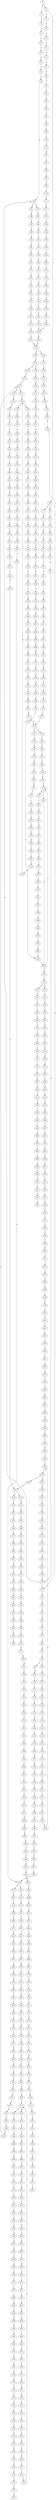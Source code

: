 strict digraph  {
	S0 -> S1 [ label = T ];
	S0 -> S2 [ label = C ];
	S1 -> S3 [ label = T ];
	S2 -> S4 [ label = T ];
	S2 -> S5 [ label = A ];
	S3 -> S6 [ label = C ];
	S4 -> S7 [ label = T ];
	S4 -> S8 [ label = C ];
	S5 -> S9 [ label = G ];
	S6 -> S10 [ label = G ];
	S7 -> S11 [ label = A ];
	S8 -> S12 [ label = C ];
	S9 -> S13 [ label = G ];
	S10 -> S14 [ label = A ];
	S11 -> S15 [ label = T ];
	S12 -> S16 [ label = T ];
	S13 -> S17 [ label = T ];
	S14 -> S18 [ label = A ];
	S15 -> S19 [ label = G ];
	S16 -> S20 [ label = C ];
	S17 -> S21 [ label = G ];
	S18 -> S22 [ label = G ];
	S19 -> S23 [ label = C ];
	S20 -> S24 [ label = G ];
	S21 -> S25 [ label = C ];
	S22 -> S26 [ label = A ];
	S23 -> S27 [ label = C ];
	S24 -> S28 [ label = A ];
	S25 -> S29 [ label = G ];
	S26 -> S30 [ label = G ];
	S27 -> S31 [ label = T ];
	S28 -> S32 [ label = A ];
	S29 -> S33 [ label = T ];
	S30 -> S34 [ label = T ];
	S30 -> S35 [ label = C ];
	S31 -> S36 [ label = T ];
	S32 -> S37 [ label = G ];
	S33 -> S38 [ label = C ];
	S34 -> S39 [ label = A ];
	S35 -> S40 [ label = A ];
	S36 -> S41 [ label = G ];
	S37 -> S42 [ label = A ];
	S38 -> S43 [ label = A ];
	S39 -> S44 [ label = A ];
	S40 -> S45 [ label = G ];
	S41 -> S46 [ label = C ];
	S42 -> S47 [ label = A ];
	S42 -> S30 [ label = G ];
	S43 -> S48 [ label = A ];
	S44 -> S49 [ label = G ];
	S45 -> S50 [ label = G ];
	S46 -> S51 [ label = T ];
	S47 -> S52 [ label = G ];
	S48 -> S53 [ label = C ];
	S49 -> S54 [ label = T ];
	S50 -> S55 [ label = T ];
	S51 -> S56 [ label = T ];
	S52 -> S57 [ label = T ];
	S53 -> S58 [ label = T ];
	S54 -> S59 [ label = C ];
	S55 -> S60 [ label = C ];
	S56 -> S61 [ label = T ];
	S57 -> S62 [ label = G ];
	S58 -> S63 [ label = A ];
	S59 -> S64 [ label = C ];
	S60 -> S65 [ label = G ];
	S61 -> S66 [ label = G ];
	S62 -> S67 [ label = G ];
	S63 -> S68 [ label = C ];
	S64 -> S69 [ label = C ];
	S65 -> S70 [ label = C ];
	S66 -> S71 [ label = T ];
	S67 -> S72 [ label = T ];
	S68 -> S73 [ label = A ];
	S69 -> S74 [ label = A ];
	S70 -> S75 [ label = A ];
	S71 -> S76 [ label = A ];
	S72 -> S77 [ label = A ];
	S73 -> S78 [ label = A ];
	S74 -> S79 [ label = C ];
	S75 -> S80 [ label = G ];
	S76 -> S81 [ label = A ];
	S77 -> S82 [ label = C ];
	S78 -> S83 [ label = C ];
	S79 -> S84 [ label = A ];
	S80 -> S85 [ label = C ];
	S81 -> S86 [ label = A ];
	S82 -> S87 [ label = A ];
	S83 -> S88 [ label = T ];
	S84 -> S89 [ label = A ];
	S85 -> S90 [ label = A ];
	S86 -> S91 [ label = A ];
	S87 -> S92 [ label = T ];
	S88 -> S93 [ label = C ];
	S89 -> S94 [ label = G ];
	S90 -> S95 [ label = G ];
	S91 -> S96 [ label = G ];
	S92 -> S97 [ label = T ];
	S92 -> S98 [ label = C ];
	S93 -> S99 [ label = G ];
	S94 -> S100 [ label = A ];
	S95 -> S101 [ label = A ];
	S96 -> S102 [ label = C ];
	S97 -> S103 [ label = A ];
	S98 -> S104 [ label = A ];
	S99 -> S105 [ label = A ];
	S100 -> S106 [ label = G ];
	S101 -> S107 [ label = G ];
	S102 -> S108 [ label = G ];
	S103 -> S109 [ label = T ];
	S104 -> S110 [ label = T ];
	S105 -> S111 [ label = G ];
	S106 -> S112 [ label = G ];
	S107 -> S113 [ label = G ];
	S108 -> S114 [ label = C ];
	S109 -> S115 [ label = C ];
	S110 -> S116 [ label = C ];
	S111 -> S117 [ label = C ];
	S112 -> S118 [ label = A ];
	S113 -> S119 [ label = A ];
	S114 -> S120 [ label = T ];
	S115 -> S121 [ label = A ];
	S116 -> S122 [ label = A ];
	S117 -> S123 [ label = G ];
	S118 -> S124 [ label = G ];
	S119 -> S125 [ label = G ];
	S120 -> S126 [ label = A ];
	S121 -> S127 [ label = G ];
	S122 -> S128 [ label = G ];
	S123 -> S129 [ label = G ];
	S124 -> S130 [ label = G ];
	S125 -> S130 [ label = G ];
	S126 -> S131 [ label = C ];
	S127 -> S132 [ label = T ];
	S128 -> S133 [ label = G ];
	S129 -> S134 [ label = C ];
	S130 -> S135 [ label = A ];
	S130 -> S136 [ label = T ];
	S131 -> S137 [ label = T ];
	S132 -> S138 [ label = G ];
	S133 -> S139 [ label = G ];
	S134 -> S140 [ label = A ];
	S135 -> S141 [ label = A ];
	S136 -> S142 [ label = C ];
	S137 -> S143 [ label = T ];
	S138 -> S144 [ label = G ];
	S139 -> S145 [ label = G ];
	S140 -> S146 [ label = A ];
	S141 -> S147 [ label = G ];
	S141 -> S148 [ label = T ];
	S142 -> S149 [ label = G ];
	S143 -> S150 [ label = C ];
	S143 -> S151 [ label = A ];
	S144 -> S152 [ label = A ];
	S145 -> S153 [ label = A ];
	S146 -> S154 [ label = C ];
	S147 -> S155 [ label = T ];
	S148 -> S156 [ label = T ];
	S149 -> S157 [ label = T ];
	S150 -> S158 [ label = T ];
	S151 -> S159 [ label = G ];
	S152 -> S160 [ label = A ];
	S153 -> S161 [ label = A ];
	S154 -> S162 [ label = G ];
	S155 -> S163 [ label = G ];
	S156 -> S164 [ label = G ];
	S157 -> S165 [ label = C ];
	S158 -> S166 [ label = C ];
	S159 -> S167 [ label = A ];
	S160 -> S168 [ label = A ];
	S161 -> S169 [ label = A ];
	S162 -> S170 [ label = C ];
	S163 -> S171 [ label = G ];
	S163 -> S172 [ label = A ];
	S164 -> S173 [ label = G ];
	S165 -> S174 [ label = G ];
	S166 -> S175 [ label = C ];
	S167 -> S176 [ label = C ];
	S168 -> S177 [ label = A ];
	S169 -> S178 [ label = G ];
	S170 -> S179 [ label = C ];
	S171 -> S180 [ label = A ];
	S172 -> S181 [ label = A ];
	S173 -> S182 [ label = A ];
	S174 -> S183 [ label = A ];
	S175 -> S184 [ label = T ];
	S176 -> S185 [ label = A ];
	S177 -> S186 [ label = A ];
	S178 -> S187 [ label = A ];
	S179 -> S188 [ label = A ];
	S180 -> S189 [ label = G ];
	S180 -> S190 [ label = C ];
	S181 -> S191 [ label = G ];
	S182 -> S192 [ label = G ];
	S183 -> S193 [ label = A ];
	S184 -> S194 [ label = C ];
	S185 -> S195 [ label = T ];
	S186 -> S196 [ label = G ];
	S187 -> S197 [ label = G ];
	S188 -> S198 [ label = A ];
	S189 -> S199 [ label = G ];
	S190 -> S200 [ label = G ];
	S191 -> S201 [ label = G ];
	S192 -> S202 [ label = G ];
	S193 -> S203 [ label = G ];
	S194 -> S204 [ label = C ];
	S195 -> S205 [ label = C ];
	S196 -> S206 [ label = T ];
	S197 -> S207 [ label = C ];
	S198 -> S208 [ label = G ];
	S199 -> S209 [ label = G ];
	S200 -> S210 [ label = A ];
	S201 -> S211 [ label = G ];
	S202 -> S212 [ label = G ];
	S203 -> S213 [ label = A ];
	S204 -> S214 [ label = T ];
	S205 -> S215 [ label = G ];
	S206 -> S216 [ label = C ];
	S207 -> S217 [ label = G ];
	S208 -> S218 [ label = A ];
	S209 -> S219 [ label = C ];
	S210 -> S220 [ label = A ];
	S211 -> S221 [ label = C ];
	S212 -> S222 [ label = A ];
	S213 -> S47 [ label = A ];
	S214 -> S223 [ label = C ];
	S214 -> S224 [ label = A ];
	S215 -> S225 [ label = T ];
	S216 -> S226 [ label = T ];
	S217 -> S227 [ label = T ];
	S218 -> S228 [ label = G ];
	S219 -> S229 [ label = G ];
	S220 -> S230 [ label = G ];
	S221 -> S231 [ label = C ];
	S222 -> S232 [ label = G ];
	S223 -> S233 [ label = C ];
	S224 -> S234 [ label = C ];
	S225 -> S235 [ label = C ];
	S226 -> S236 [ label = A ];
	S227 -> S237 [ label = C ];
	S228 -> S238 [ label = G ];
	S229 -> S239 [ label = T ];
	S230 -> S240 [ label = G ];
	S231 -> S241 [ label = T ];
	S232 -> S242 [ label = T ];
	S233 -> S243 [ label = G ];
	S233 -> S214 [ label = T ];
	S234 -> S244 [ label = C ];
	S235 -> S245 [ label = G ];
	S236 -> S246 [ label = C ];
	S237 -> S247 [ label = C ];
	S238 -> S118 [ label = A ];
	S239 -> S248 [ label = G ];
	S240 -> S249 [ label = T ];
	S241 -> S250 [ label = G ];
	S242 -> S251 [ label = G ];
	S243 -> S252 [ label = C ];
	S244 -> S253 [ label = C ];
	S245 -> S254 [ label = C ];
	S246 -> S255 [ label = G ];
	S247 -> S256 [ label = G ];
	S248 -> S257 [ label = T ];
	S249 -> S258 [ label = A ];
	S250 -> S259 [ label = T ];
	S251 -> S260 [ label = C ];
	S252 -> S261 [ label = G ];
	S252 -> S262 [ label = A ];
	S253 -> S263 [ label = C ];
	S254 -> S264 [ label = G ];
	S255 -> S265 [ label = T ];
	S256 -> S266 [ label = G ];
	S257 -> S267 [ label = A ];
	S258 -> S268 [ label = G ];
	S259 -> S269 [ label = A ];
	S260 -> S270 [ label = A ];
	S261 -> S271 [ label = G ];
	S262 -> S272 [ label = G ];
	S263 -> S273 [ label = T ];
	S264 -> S274 [ label = A ];
	S265 -> S275 [ label = T ];
	S266 -> S276 [ label = T ];
	S267 -> S277 [ label = G ];
	S268 -> S278 [ label = A ];
	S269 -> S279 [ label = G ];
	S270 -> S280 [ label = G ];
	S271 -> S281 [ label = T ];
	S272 -> S282 [ label = C ];
	S273 -> S283 [ label = T ];
	S274 -> S284 [ label = A ];
	S275 -> S285 [ label = C ];
	S276 -> S286 [ label = C ];
	S277 -> S287 [ label = G ];
	S278 -> S288 [ label = A ];
	S279 -> S289 [ label = A ];
	S280 -> S290 [ label = A ];
	S281 -> S291 [ label = C ];
	S282 -> S292 [ label = C ];
	S283 -> S293 [ label = C ];
	S284 -> S294 [ label = G ];
	S285 -> S295 [ label = G ];
	S286 -> S296 [ label = C ];
	S286 -> S297 [ label = G ];
	S287 -> S298 [ label = A ];
	S288 -> S299 [ label = C ];
	S289 -> S300 [ label = A ];
	S290 -> S301 [ label = A ];
	S291 -> S302 [ label = T ];
	S292 -> S303 [ label = A ];
	S293 -> S304 [ label = T ];
	S294 -> S305 [ label = T ];
	S295 -> S306 [ label = T ];
	S296 -> S307 [ label = T ];
	S297 -> S308 [ label = T ];
	S298 -> S309 [ label = A ];
	S299 -> S310 [ label = C ];
	S300 -> S311 [ label = A ];
	S301 -> S312 [ label = A ];
	S302 -> S313 [ label = T ];
	S303 -> S314 [ label = C ];
	S304 -> S315 [ label = T ];
	S305 -> S316 [ label = G ];
	S306 -> S317 [ label = C ];
	S307 -> S318 [ label = C ];
	S307 -> S319 [ label = T ];
	S308 -> S320 [ label = C ];
	S309 -> S321 [ label = A ];
	S310 -> S322 [ label = T ];
	S311 -> S323 [ label = T ];
	S312 -> S324 [ label = G ];
	S313 -> S325 [ label = C ];
	S314 -> S326 [ label = G ];
	S315 -> S327 [ label = T ];
	S316 -> S328 [ label = G ];
	S317 -> S329 [ label = C ];
	S318 -> S330 [ label = T ];
	S319 -> S331 [ label = A ];
	S320 -> S332 [ label = C ];
	S321 -> S333 [ label = T ];
	S322 -> S334 [ label = T ];
	S323 -> S335 [ label = T ];
	S324 -> S336 [ label = T ];
	S325 -> S337 [ label = C ];
	S326 -> S338 [ label = G ];
	S327 -> S339 [ label = C ];
	S328 -> S180 [ label = A ];
	S329 -> S340 [ label = A ];
	S330 -> S341 [ label = G ];
	S331 -> S342 [ label = G ];
	S332 -> S343 [ label = T ];
	S333 -> S344 [ label = C ];
	S334 -> S345 [ label = C ];
	S335 -> S346 [ label = C ];
	S336 -> S347 [ label = T ];
	S337 -> S348 [ label = T ];
	S338 -> S349 [ label = G ];
	S339 -> S350 [ label = G ];
	S340 -> S351 [ label = A ];
	S340 -> S352 [ label = T ];
	S341 -> S353 [ label = G ];
	S342 -> S354 [ label = A ];
	S343 -> S355 [ label = T ];
	S344 -> S356 [ label = G ];
	S345 -> S357 [ label = G ];
	S346 -> S358 [ label = C ];
	S347 -> S359 [ label = C ];
	S348 -> S360 [ label = A ];
	S349 -> S361 [ label = A ];
	S350 -> S362 [ label = T ];
	S351 -> S363 [ label = G ];
	S352 -> S364 [ label = T ];
	S353 -> S365 [ label = A ];
	S354 -> S366 [ label = T ];
	S355 -> S367 [ label = C ];
	S356 -> S368 [ label = C ];
	S357 -> S369 [ label = T ];
	S358 -> S370 [ label = C ];
	S359 -> S371 [ label = C ];
	S360 -> S372 [ label = G ];
	S361 -> S373 [ label = C ];
	S362 -> S374 [ label = C ];
	S363 -> S375 [ label = T ];
	S364 -> S376 [ label = T ];
	S365 -> S377 [ label = C ];
	S366 -> S378 [ label = A ];
	S367 -> S379 [ label = T ];
	S368 -> S380 [ label = G ];
	S369 -> S381 [ label = C ];
	S370 -> S382 [ label = G ];
	S371 -> S383 [ label = G ];
	S372 -> S384 [ label = G ];
	S373 -> S385 [ label = T ];
	S374 -> S386 [ label = C ];
	S375 -> S387 [ label = A ];
	S376 -> S388 [ label = C ];
	S377 -> S389 [ label = C ];
	S378 -> S390 [ label = A ];
	S379 -> S391 [ label = C ];
	S380 -> S392 [ label = G ];
	S381 -> S393 [ label = C ];
	S382 -> S394 [ label = G ];
	S383 -> S395 [ label = G ];
	S384 -> S396 [ label = C ];
	S385 -> S397 [ label = A ];
	S386 -> S398 [ label = C ];
	S387 -> S399 [ label = C ];
	S388 -> S400 [ label = A ];
	S389 -> S401 [ label = C ];
	S390 -> S402 [ label = A ];
	S391 -> S403 [ label = G ];
	S392 -> S404 [ label = T ];
	S393 -> S340 [ label = A ];
	S394 -> S405 [ label = T ];
	S395 -> S406 [ label = T ];
	S396 -> S407 [ label = A ];
	S397 -> S408 [ label = T ];
	S398 -> S409 [ label = T ];
	S399 -> S410 [ label = C ];
	S400 -> S411 [ label = A ];
	S401 -> S412 [ label = G ];
	S402 -> S413 [ label = C ];
	S403 -> S414 [ label = A ];
	S404 -> S415 [ label = A ];
	S405 -> S416 [ label = C ];
	S406 -> S417 [ label = C ];
	S407 -> S418 [ label = C ];
	S408 -> S419 [ label = G ];
	S409 -> S420 [ label = C ];
	S410 -> S421 [ label = C ];
	S411 -> S422 [ label = A ];
	S412 -> S423 [ label = G ];
	S413 -> S424 [ label = C ];
	S414 -> S425 [ label = A ];
	S415 -> S426 [ label = G ];
	S416 -> S427 [ label = C ];
	S417 -> S428 [ label = T ];
	S418 -> S429 [ label = G ];
	S419 -> S430 [ label = T ];
	S420 -> S431 [ label = C ];
	S421 -> S432 [ label = G ];
	S422 -> S433 [ label = A ];
	S423 -> S434 [ label = C ];
	S424 -> S435 [ label = T ];
	S425 -> S436 [ label = G ];
	S426 -> S437 [ label = T ];
	S427 -> S307 [ label = T ];
	S428 -> S438 [ label = A ];
	S429 -> S439 [ label = A ];
	S430 -> S440 [ label = C ];
	S431 -> S441 [ label = T ];
	S432 -> S442 [ label = C ];
	S433 -> S443 [ label = A ];
	S434 -> S444 [ label = G ];
	S435 -> S445 [ label = C ];
	S436 -> S42 [ label = A ];
	S437 -> S446 [ label = G ];
	S438 -> S447 [ label = T ];
	S439 -> S448 [ label = G ];
	S440 -> S449 [ label = T ];
	S441 -> S450 [ label = C ];
	S442 -> S451 [ label = C ];
	S443 -> S452 [ label = G ];
	S444 -> S453 [ label = C ];
	S445 -> S454 [ label = T ];
	S446 -> S455 [ label = G ];
	S447 -> S456 [ label = A ];
	S448 -> S457 [ label = C ];
	S449 -> S458 [ label = C ];
	S450 -> S233 [ label = C ];
	S451 -> S459 [ label = A ];
	S452 -> S460 [ label = T ];
	S453 -> S461 [ label = T ];
	S454 -> S462 [ label = T ];
	S455 -> S463 [ label = A ];
	S456 -> S464 [ label = A ];
	S457 -> S465 [ label = C ];
	S458 -> S466 [ label = G ];
	S459 -> S467 [ label = C ];
	S460 -> S468 [ label = A ];
	S461 -> S469 [ label = G ];
	S462 -> S470 [ label = C ];
	S463 -> S471 [ label = G ];
	S464 -> S472 [ label = A ];
	S465 -> S473 [ label = T ];
	S466 -> S474 [ label = A ];
	S467 -> S475 [ label = C ];
	S468 -> S476 [ label = G ];
	S469 -> S477 [ label = G ];
	S470 -> S478 [ label = T ];
	S471 -> S479 [ label = C ];
	S472 -> S480 [ label = T ];
	S473 -> S481 [ label = G ];
	S474 -> S482 [ label = C ];
	S475 -> S483 [ label = T ];
	S476 -> S484 [ label = G ];
	S477 -> S485 [ label = G ];
	S478 -> S486 [ label = T ];
	S479 -> S487 [ label = G ];
	S480 -> S488 [ label = A ];
	S481 -> S489 [ label = T ];
	S482 -> S490 [ label = G ];
	S483 -> S491 [ label = G ];
	S484 -> S492 [ label = T ];
	S485 -> S493 [ label = C ];
	S486 -> S494 [ label = C ];
	S487 -> S495 [ label = A ];
	S488 -> S496 [ label = G ];
	S489 -> S497 [ label = G ];
	S490 -> S498 [ label = G ];
	S491 -> S499 [ label = C ];
	S492 -> S500 [ label = C ];
	S493 -> S501 [ label = C ];
	S494 -> S502 [ label = T ];
	S495 -> S503 [ label = G ];
	S496 -> S504 [ label = G ];
	S497 -> S505 [ label = T ];
	S498 -> S506 [ label = T ];
	S499 -> S507 [ label = C ];
	S500 -> S508 [ label = A ];
	S501 -> S509 [ label = C ];
	S502 -> S510 [ label = C ];
	S503 -> S511 [ label = C ];
	S504 -> S512 [ label = C ];
	S505 -> S513 [ label = C ];
	S506 -> S514 [ label = A ];
	S507 -> S515 [ label = A ];
	S508 -> S516 [ label = C ];
	S510 -> S517 [ label = A ];
	S511 -> S518 [ label = C ];
	S512 -> S519 [ label = C ];
	S513 -> S520 [ label = C ];
	S514 -> S521 [ label = A ];
	S515 -> S522 [ label = A ];
	S516 -> S523 [ label = A ];
	S517 -> S524 [ label = G ];
	S518 -> S525 [ label = G ];
	S519 -> S526 [ label = C ];
	S520 -> S527 [ label = C ];
	S521 -> S528 [ label = T ];
	S522 -> S529 [ label = C ];
	S523 -> S530 [ label = C ];
	S524 -> S531 [ label = A ];
	S525 -> S532 [ label = C ];
	S526 -> S533 [ label = C ];
	S527 -> S534 [ label = G ];
	S528 -> S535 [ label = G ];
	S529 -> S536 [ label = T ];
	S530 -> S537 [ label = C ];
	S531 -> S538 [ label = C ];
	S532 -> S539 [ label = T ];
	S533 -> S540 [ label = T ];
	S534 -> S541 [ label = G ];
	S536 -> S542 [ label = A ];
	S537 -> S543 [ label = A ];
	S538 -> S544 [ label = A ];
	S539 -> S545 [ label = A ];
	S540 -> S546 [ label = C ];
	S541 -> S547 [ label = C ];
	S542 -> S548 [ label = G ];
	S543 -> S549 [ label = A ];
	S544 -> S550 [ label = C ];
	S545 -> S551 [ label = C ];
	S546 -> S552 [ label = C ];
	S547 -> S553 [ label = G ];
	S548 -> S554 [ label = A ];
	S549 -> S555 [ label = A ];
	S550 -> S556 [ label = G ];
	S551 -> S557 [ label = T ];
	S552 -> S558 [ label = T ];
	S553 -> S559 [ label = G ];
	S554 -> S560 [ label = G ];
	S555 -> S561 [ label = G ];
	S556 -> S562 [ label = A ];
	S557 -> S143 [ label = T ];
	S558 -> S450 [ label = C ];
	S559 -> S563 [ label = T ];
	S560 -> S564 [ label = C ];
	S561 -> S565 [ label = A ];
	S562 -> S566 [ label = A ];
	S563 -> S567 [ label = G ];
	S564 -> S568 [ label = A ];
	S565 -> S569 [ label = A ];
	S566 -> S570 [ label = A ];
	S567 -> S571 [ label = G ];
	S568 -> S572 [ label = A ];
	S569 -> S573 [ label = G ];
	S570 -> S574 [ label = C ];
	S571 -> S575 [ label = C ];
	S572 -> S576 [ label = G ];
	S573 -> S577 [ label = G ];
	S574 -> S578 [ label = C ];
	S575 -> S579 [ label = A ];
	S576 -> S580 [ label = T ];
	S576 -> S581 [ label = G ];
	S577 -> S582 [ label = A ];
	S578 -> S583 [ label = A ];
	S579 -> S584 [ label = G ];
	S580 -> S585 [ label = C ];
	S581 -> S586 [ label = A ];
	S582 -> S587 [ label = A ];
	S583 -> S588 [ label = T ];
	S584 -> S589 [ label = C ];
	S585 -> S590 [ label = T ];
	S586 -> S591 [ label = C ];
	S587 -> S592 [ label = G ];
	S588 -> S593 [ label = C ];
	S589 -> S594 [ label = G ];
	S590 -> S595 [ label = C ];
	S591 -> S596 [ label = T ];
	S592 -> S597 [ label = T ];
	S593 -> S598 [ label = T ];
	S594 -> S599 [ label = C ];
	S595 -> S600 [ label = A ];
	S596 -> S601 [ label = A ];
	S597 -> S163 [ label = G ];
	S598 -> S602 [ label = C ];
	S599 -> S603 [ label = G ];
	S600 -> S604 [ label = G ];
	S601 -> S605 [ label = C ];
	S602 -> S606 [ label = T ];
	S603 -> S607 [ label = G ];
	S604 -> S608 [ label = T ];
	S605 -> S609 [ label = T ];
	S606 -> S610 [ label = C ];
	S607 -> S611 [ label = G ];
	S608 -> S612 [ label = A ];
	S609 -> S613 [ label = T ];
	S610 -> S614 [ label = G ];
	S611 -> S615 [ label = G ];
	S612 -> S616 [ label = G ];
	S613 -> S617 [ label = A ];
	S614 -> S618 [ label = T ];
	S615 -> S619 [ label = T ];
	S616 -> S620 [ label = C ];
	S617 -> S621 [ label = A ];
	S618 -> S622 [ label = C ];
	S619 -> S623 [ label = G ];
	S620 -> S624 [ label = A ];
	S621 -> S625 [ label = A ];
	S622 -> S626 [ label = G ];
	S623 -> S627 [ label = C ];
	S624 -> S628 [ label = C ];
	S625 -> S629 [ label = G ];
	S626 -> S630 [ label = G ];
	S627 -> S631 [ label = T ];
	S628 -> S632 [ label = C ];
	S629 -> S633 [ label = T ];
	S630 -> S634 [ label = T ];
	S631 -> S635 [ label = T ];
	S632 -> S636 [ label = C ];
	S633 -> S637 [ label = C ];
	S634 -> S638 [ label = A ];
	S635 -> S639 [ label = C ];
	S636 -> S640 [ label = A ];
	S637 -> S641 [ label = G ];
	S638 -> S642 [ label = C ];
	S639 -> S643 [ label = C ];
	S640 -> S644 [ label = A ];
	S641 -> S645 [ label = G ];
	S642 -> S646 [ label = T ];
	S643 -> S647 [ label = C ];
	S644 -> S648 [ label = A ];
	S645 -> S649 [ label = T ];
	S646 -> S650 [ label = A ];
	S647 -> S651 [ label = C ];
	S648 -> S652 [ label = A ];
	S649 -> S653 [ label = G ];
	S650 -> S654 [ label = C ];
	S651 -> S655 [ label = C ];
	S652 -> S656 [ label = G ];
	S653 -> S657 [ label = T ];
	S654 -> S658 [ label = G ];
	S655 -> S659 [ label = G ];
	S656 -> S660 [ label = A ];
	S657 -> S661 [ label = C ];
	S658 -> S662 [ label = T ];
	S659 -> S663 [ label = T ];
	S660 -> S664 [ label = C ];
	S661 -> S665 [ label = G ];
	S662 -> S666 [ label = T ];
	S663 -> S667 [ label = C ];
	S664 -> S668 [ label = C ];
	S665 -> S669 [ label = A ];
	S666 -> S670 [ label = T ];
	S667 -> S671 [ label = C ];
	S668 -> S672 [ label = T ];
	S669 -> S673 [ label = C ];
	S670 -> S674 [ label = T ];
	S671 -> S675 [ label = G ];
	S672 -> S676 [ label = T ];
	S673 -> S677 [ label = G ];
	S674 -> S678 [ label = C ];
	S675 -> S679 [ label = G ];
	S676 -> S680 [ label = C ];
	S677 -> S681 [ label = C ];
	S678 -> S682 [ label = G ];
	S679 -> S276 [ label = T ];
	S680 -> S683 [ label = G ];
	S681 -> S684 [ label = A ];
	S682 -> S685 [ label = G ];
	S683 -> S686 [ label = A ];
	S684 -> S687 [ label = G ];
	S685 -> S688 [ label = G ];
	S686 -> S689 [ label = T ];
	S687 -> S690 [ label = G ];
	S688 -> S691 [ label = T ];
	S689 -> S692 [ label = A ];
	S690 -> S693 [ label = A ];
	S691 -> S694 [ label = A ];
	S692 -> S695 [ label = A ];
	S693 -> S696 [ label = C ];
	S694 -> S697 [ label = G ];
	S695 -> S698 [ label = T ];
	S696 -> S699 [ label = A ];
	S697 -> S700 [ label = T ];
	S698 -> S701 [ label = G ];
	S699 -> S702 [ label = C ];
	S700 -> S703 [ label = C ];
	S701 -> S704 [ label = A ];
	S702 -> S705 [ label = C ];
	S703 -> S706 [ label = C ];
	S704 -> S707 [ label = G ];
	S705 -> S708 [ label = T ];
	S706 -> S709 [ label = A ];
	S707 -> S710 [ label = T ];
	S708 -> S711 [ label = T ];
	S709 -> S712 [ label = A ];
	S710 -> S713 [ label = A ];
	S711 -> S714 [ label = G ];
	S712 -> S715 [ label = C ];
	S713 -> S716 [ label = G ];
	S714 -> S717 [ label = A ];
	S715 -> S718 [ label = A ];
	S716 -> S719 [ label = T ];
	S717 -> S720 [ label = A ];
	S718 -> S721 [ label = G ];
	S719 -> S722 [ label = A ];
	S720 -> S723 [ label = G ];
	S721 -> S724 [ label = T ];
	S722 -> S725 [ label = C ];
	S723 -> S726 [ label = G ];
	S724 -> S727 [ label = C ];
	S725 -> S728 [ label = C ];
	S726 -> S729 [ label = T ];
	S727 -> S730 [ label = C ];
	S728 -> S731 [ label = G ];
	S729 -> S732 [ label = A ];
	S730 -> S733 [ label = G ];
	S731 -> S734 [ label = T ];
	S732 -> S735 [ label = A ];
	S733 -> S736 [ label = T ];
	S734 -> S737 [ label = T ];
	S735 -> S738 [ label = G ];
	S736 -> S739 [ label = T ];
	S737 -> S740 [ label = A ];
	S738 -> S741 [ label = A ];
	S739 -> S742 [ label = G ];
	S740 -> S743 [ label = C ];
	S741 -> S744 [ label = G ];
	S742 -> S745 [ label = T ];
	S743 -> S746 [ label = T ];
	S744 -> S747 [ label = C ];
	S745 -> S748 [ label = A ];
	S746 -> S749 [ label = C ];
	S747 -> S750 [ label = A ];
	S748 -> S751 [ label = G ];
	S749 -> S752 [ label = G ];
	S750 -> S753 [ label = A ];
	S751 -> S754 [ label = T ];
	S752 -> S755 [ label = T ];
	S753 -> S576 [ label = G ];
	S754 -> S756 [ label = C ];
	S755 -> S757 [ label = A ];
	S756 -> S758 [ label = G ];
	S758 -> S759 [ label = T ];
	S759 -> S760 [ label = A ];
	S760 -> S761 [ label = G ];
	S761 -> S762 [ label = G ];
	S762 -> S763 [ label = C ];
	S763 -> S764 [ label = G ];
	S764 -> S765 [ label = T ];
	S765 -> S766 [ label = C ];
}
